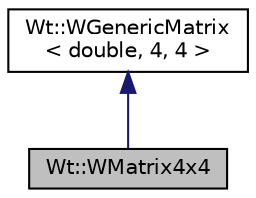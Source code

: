 digraph "Wt::WMatrix4x4"
{
 // LATEX_PDF_SIZE
  edge [fontname="Helvetica",fontsize="10",labelfontname="Helvetica",labelfontsize="10"];
  node [fontname="Helvetica",fontsize="10",shape=record];
  Node1 [label="Wt::WMatrix4x4",height=0.2,width=0.4,color="black", fillcolor="grey75", style="filled", fontcolor="black",tooltip="A value class that describes a 3D affine transformation matrix."];
  Node2 -> Node1 [dir="back",color="midnightblue",fontsize="10",style="solid",fontname="Helvetica"];
  Node2 [label="Wt::WGenericMatrix\l\< double, 4, 4 \>",height=0.2,width=0.4,color="black", fillcolor="white", style="filled",URL="$classWt_1_1WGenericMatrix.html",tooltip=" "];
}
